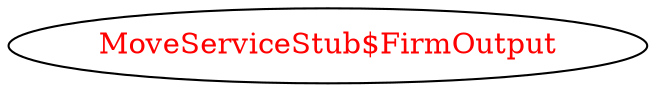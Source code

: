 digraph dependencyGraph {
 concentrate=true;
 ranksep="2.0";
 rankdir="LR"; 
 splines="ortho";
"MoveServiceStub$FirmOutput" [fontcolor="red"];
}